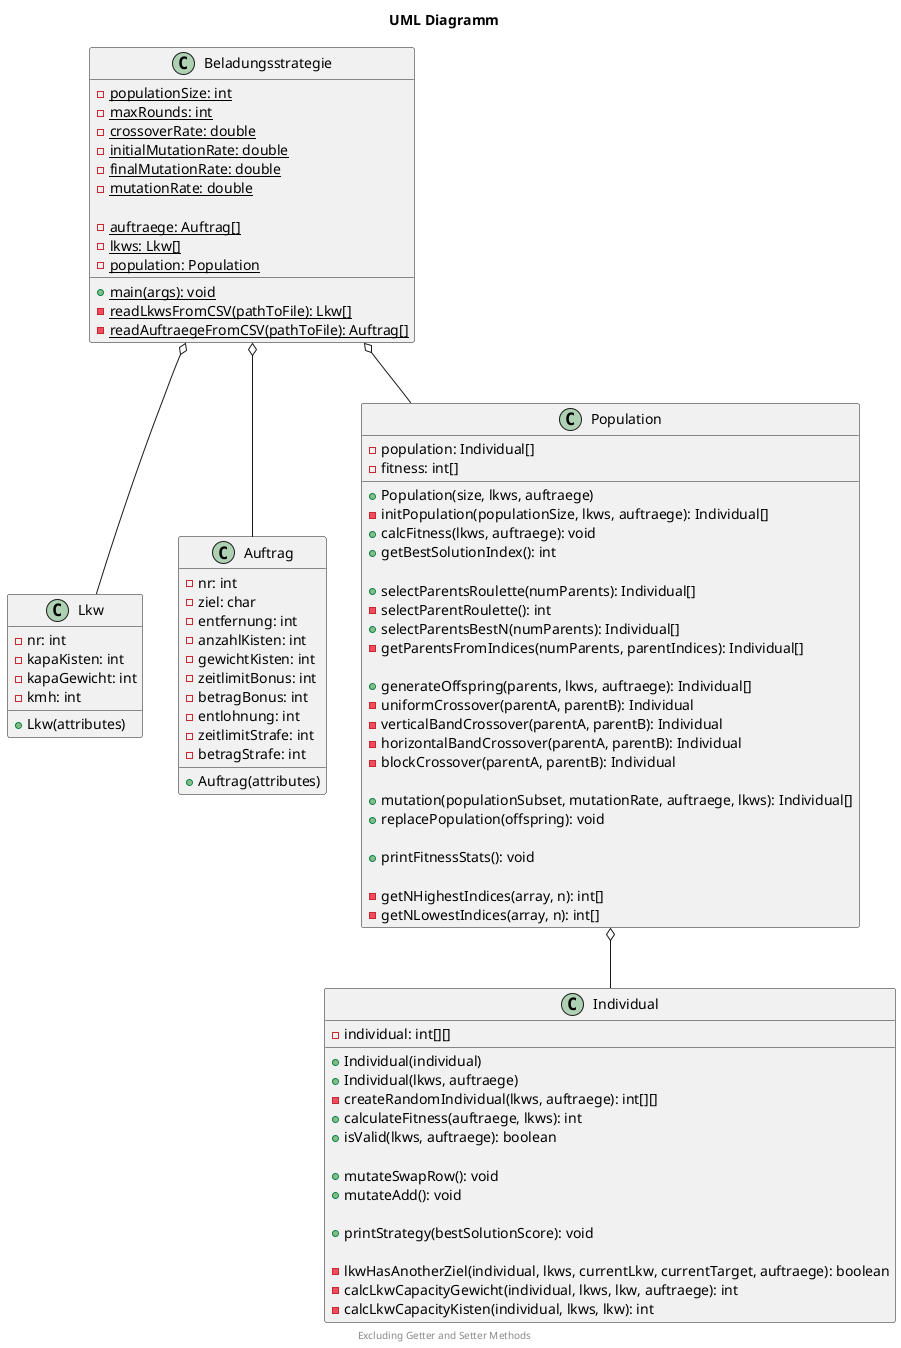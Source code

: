 @startuml

title UML Diagramm

class Lkw {
  - nr: int
  - kapaKisten: int
  - kapaGewicht: int
  - kmh: int

  + Lkw(attributes)
}

class Auftrag {
  - nr: int
  - ziel: char
  - entfernung: int
  - anzahlKisten: int
  - gewichtKisten: int
  - zeitlimitBonus: int
  - betragBonus: int
  - entlohnung: int
  - zeitlimitStrafe: int
  - betragStrafe: int

  + Auftrag(attributes)
}

class Beladungsstrategie {
  - {static} populationSize: int
  - {static} maxRounds: int
  - {static} crossoverRate: double
  - {static} initialMutationRate: double
  - {static} finalMutationRate: double
  - {static} mutationRate: double

  - {static} auftraege: Auftrag[]
  - {static} lkws: Lkw[]
  - {static} population: Population

  + {static} main(args): void
  - {static} readLkwsFromCSV(pathToFile): Lkw[]
  - {static} readAuftraegeFromCSV(pathToFile): Auftrag[]
}

class Population {
  - population: Individual[]
  - fitness: int[]

  + Population(size, lkws, auftraege)
  - initPopulation(populationSize, lkws, auftraege): Individual[]
  + calcFitness(lkws, auftraege): void
  + getBestSolutionIndex(): int

  + selectParentsRoulette(numParents): Individual[]
  - selectParentRoulette(): int
  + selectParentsBestN(numParents): Individual[]
  - getParentsFromIndices(numParents, parentIndices): Individual[]
  
  + generateOffspring(parents, lkws, auftraege): Individual[]
  - uniformCrossover(parentA, parentB): Individual
  - verticalBandCrossover(parentA, parentB): Individual
  - horizontalBandCrossover(parentA, parentB): Individual
  - blockCrossover(parentA, parentB): Individual

  + mutation(populationSubset, mutationRate, auftraege, lkws): Individual[]
  + replacePopulation(offspring): void
  
  + printFitnessStats(): void

  - getNHighestIndices(array, n): int[]
  - getNLowestIndices(array, n): int[]
}

class Individual {
  - individual: int[][]

  + Individual(individual)
  + Individual(lkws, auftraege)
  - createRandomIndividual(lkws, auftraege): int[][]
  + calculateFitness(auftraege, lkws): int
  + isValid(lkws, auftraege): boolean

  + mutateSwapRow(): void
  + mutateAdd(): void

  + printStrategy(bestSolutionScore): void

  - lkwHasAnotherZiel(individual, lkws, currentLkw, currentTarget, auftraege): boolean
  - calcLkwCapacityGewicht(individual, lkws, lkw, auftraege): int
  - calcLkwCapacityKisten(individual, lkws, lkw): int
}

Beladungsstrategie o-- Population
Beladungsstrategie o-- Lkw
Beladungsstrategie o-- Auftrag
Population o-- Individual

center footer Excluding Getter and Setter Methods
@enduml